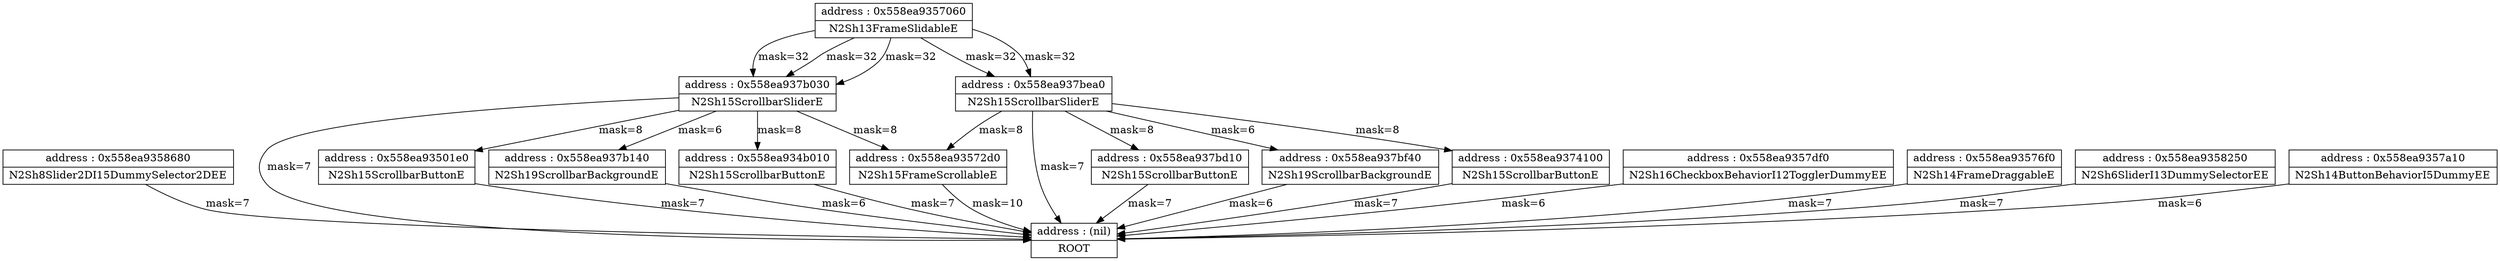 digraph {
	node [shape=record]
	"node(nil)" [label = "{address : (nil) | ROOT}"];

	"node0x558ea9358680" -> "node(nil)" [color=black, label="mask=7"];
	"node0x558ea93501e0" -> "node(nil)" [color=black, label="mask=7"];
	"node0x558ea937b140" -> "node(nil)" [color=black, label="mask=6"];
	"node0x558ea937b030" -> "node(nil)" [color=black, label="mask=7"];
	"node0x558ea9357df0" -> "node(nil)" [color=black, label="mask=6"];
	"node0x558ea937bd10" -> "node(nil)" [color=black, label="mask=7"];
	"node0x558ea937bea0" -> "node(nil)" [color=black, label="mask=7"];
	"node0x558ea937bf40" -> "node(nil)" [color=black, label="mask=6"];
	"node0x558ea93576f0" -> "node(nil)" [color=black, label="mask=7"];
	"node0x558ea934b010" -> "node(nil)" [color=black, label="mask=7"];
	"node0x558ea9358250" -> "node(nil)" [color=black, label="mask=7"];
	"node0x558ea93572d0" -> "node(nil)" [color=black, label="mask=10"];
	"node0x558ea9374100" -> "node(nil)" [color=black, label="mask=7"];
	"node0x558ea9357a10" -> "node(nil)" [color=black, label="mask=6"];
	"node0x558ea9358680" [label = "{address : 0x558ea9358680 | N2Sh8Slider2DI15DummySelector2DEE}"];

	"node0x558ea93501e0" [label = "{address : 0x558ea93501e0 | N2Sh15ScrollbarButtonE}"];

	"node0x558ea937b030" -> "node0x558ea93501e0" [color=black, label="mask=8"];
	"node0x558ea937b140" [label = "{address : 0x558ea937b140 | N2Sh19ScrollbarBackgroundE}"];

	"node0x558ea937b030" -> "node0x558ea937b140" [color=black, label="mask=6"];
	"node0x558ea937b030" [label = "{address : 0x558ea937b030 | N2Sh15ScrollbarSliderE}"];

	"node0x558ea9357060" -> "node0x558ea937b030" [color=black, label="mask=32"];
	"node0x558ea9357df0" [label = "{address : 0x558ea9357df0 | N2Sh16CheckboxBehaviorI12TogglerDummyEE}"];

	"node0x558ea937bd10" [label = "{address : 0x558ea937bd10 | N2Sh15ScrollbarButtonE}"];

	"node0x558ea937bea0" -> "node0x558ea937bd10" [color=black, label="mask=8"];
	"node0x558ea937bea0" [label = "{address : 0x558ea937bea0 | N2Sh15ScrollbarSliderE}"];

	"node0x558ea9357060" -> "node0x558ea937bea0" [color=black, label="mask=32"];
	"node0x558ea937bf40" [label = "{address : 0x558ea937bf40 | N2Sh19ScrollbarBackgroundE}"];

	"node0x558ea937bea0" -> "node0x558ea937bf40" [color=black, label="mask=6"];
	"node0x558ea93576f0" [label = "{address : 0x558ea93576f0 | N2Sh14FrameDraggableE}"];

	"node0x558ea934b010" [label = "{address : 0x558ea934b010 | N2Sh15ScrollbarButtonE}"];

	"node0x558ea937b030" -> "node0x558ea934b010" [color=black, label="mask=8"];
	"node0x558ea9358250" [label = "{address : 0x558ea9358250 | N2Sh6SliderI13DummySelectorEE}"];

	"node0x558ea93572d0" [label = "{address : 0x558ea93572d0 | N2Sh15FrameScrollableE}"];

	"node0x558ea937bea0" -> "node0x558ea93572d0" [color=black, label="mask=8"];
	"node0x558ea937b030" -> "node0x558ea93572d0" [color=black, label="mask=8"];
	"node0x558ea9374100" [label = "{address : 0x558ea9374100 | N2Sh15ScrollbarButtonE}"];

	"node0x558ea937bea0" -> "node0x558ea9374100" [color=black, label="mask=8"];
	"node0x558ea9357a10" [label = "{address : 0x558ea9357a10 | N2Sh14ButtonBehaviorI5DummyEE}"];

	"node0x558ea937b030" [label = "{address : 0x558ea937b030 | N2Sh15ScrollbarSliderE}"];

	"node0x558ea9357060" -> "node0x558ea937b030" [color=black, label="mask=32"];
	"node0x558ea937b030" [label = "{address : 0x558ea937b030 | N2Sh15ScrollbarSliderE}"];

	"node0x558ea9357060" -> "node0x558ea937b030" [color=black, label="mask=32"];
	"node0x558ea9357060" [label = "{address : 0x558ea9357060 | N2Sh13FrameSlidableE}"];

	"node0x558ea937bea0" [label = "{address : 0x558ea937bea0 | N2Sh15ScrollbarSliderE}"];

	"node0x558ea9357060" -> "node0x558ea937bea0" [color=black, label="mask=32"];
	"node0x558ea9357060" [label = "{address : 0x558ea9357060 | N2Sh13FrameSlidableE}"];

	"node0x558ea9357060" [label = "{address : 0x558ea9357060 | N2Sh13FrameSlidableE}"];

	"node0x558ea9357060" [label = "{address : 0x558ea9357060 | N2Sh13FrameSlidableE}"];

}

